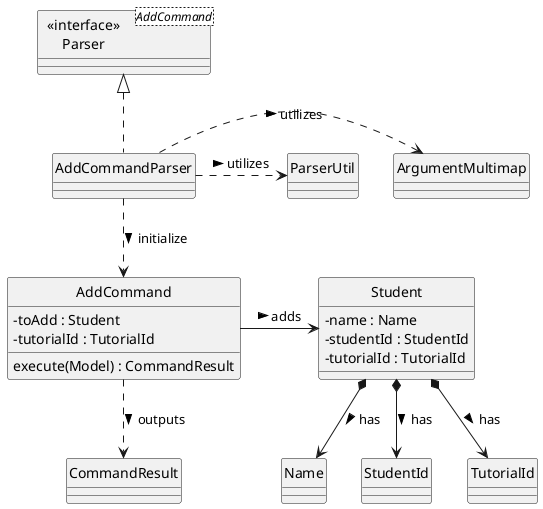 @startuml
hide circle
skinparam classAttributeIconSize 0

Class "  <<interface>>  \nParser" as Parser<AddCommand>
Class AddCommandParser

Class AddCommand {
  -toAdd : Student
  -tutorialId : TutorialId
  execute(Model) : CommandResult
}
Class CommandResult

Class ArgumentMultimap
Class ParserUtil

Class Student {
  -name : Name
  -studentId : StudentId
  -tutorialId : TutorialId
}
Class Name
Class StudentId
Class TutorialId

AddCommandParser .up.|> Parser

AddCommandParser .down.> AddCommand: initialize >
AddCommandParser .right.> ArgumentMultimap: utilizes >
AddCommandParser .right.> ParserUtil: utilizes >

AddCommand .down.> CommandResult: outputs >


AddCommand -right-> Student: adds >
Student *-down-> Name: has >
Student *-down-> StudentId: has >
Student *-down-> TutorialId: has >

@enduml
